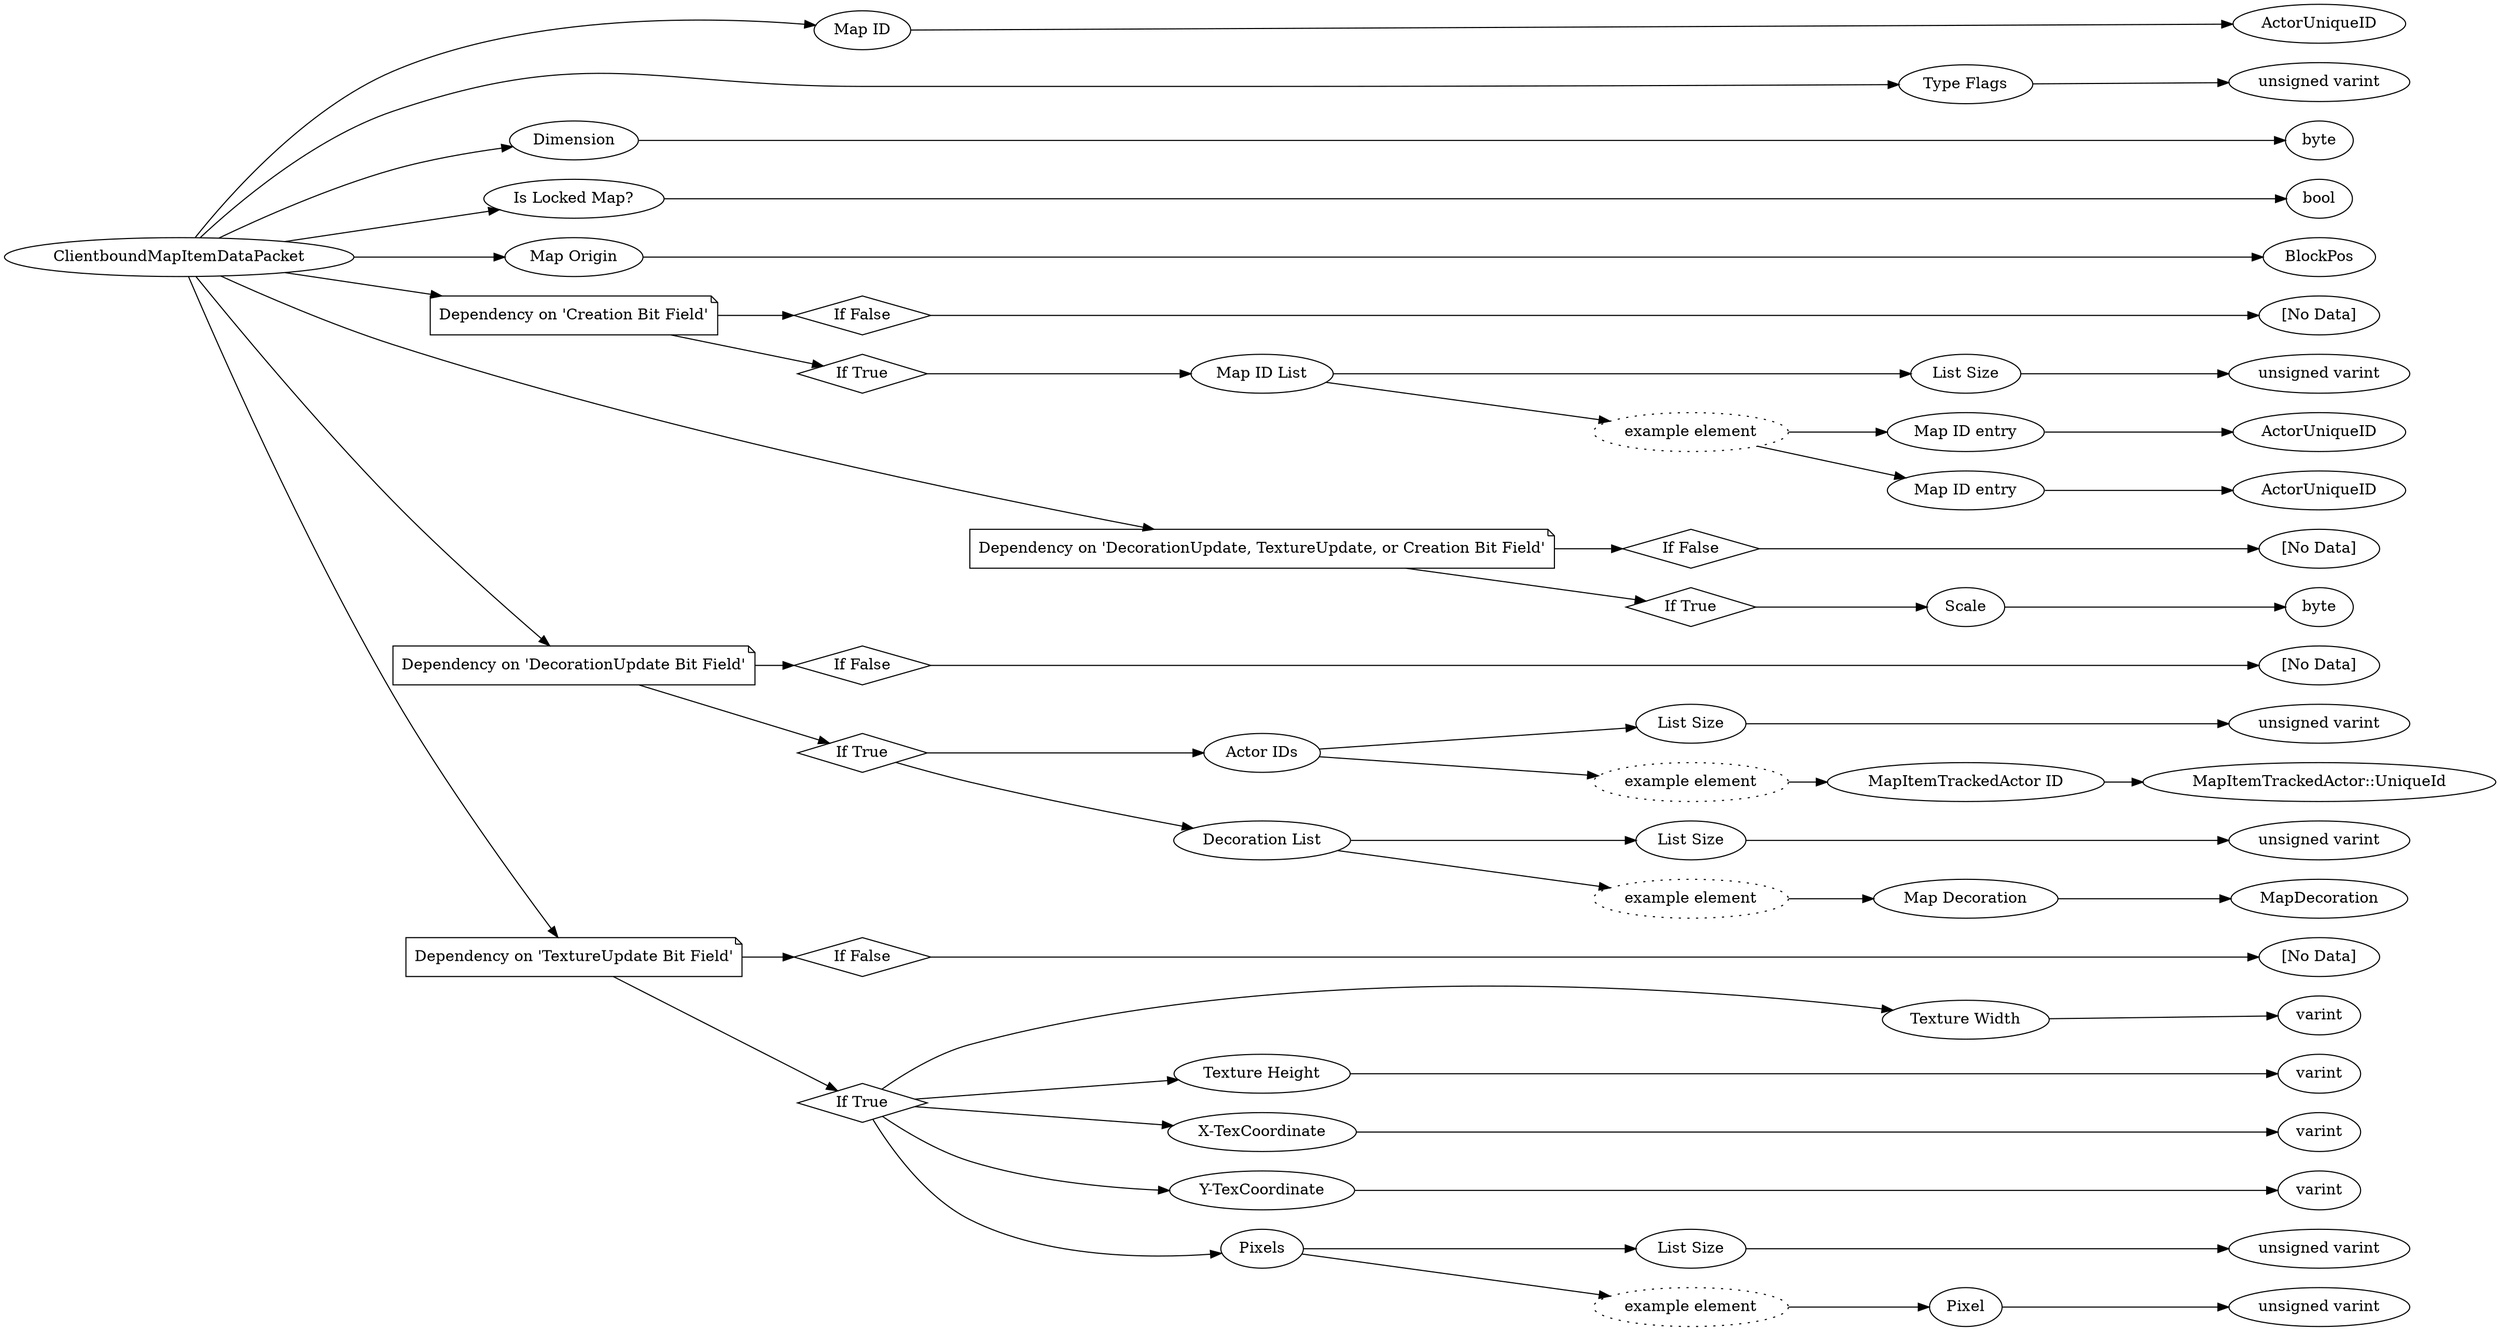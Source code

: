 digraph "ClientboundMapItemDataPacket" {
rankdir = LR
0
0 -> 1
1 -> 2
0 -> 3
3 -> 4
0 -> 5
5 -> 6
0 -> 7
7 -> 8
0 -> 9
9 -> 10
0 -> 11
11 -> 12
12 -> 13
11 -> 14
14 -> 15
15 -> 16
16 -> 17
15 -> 18
18 -> 19
19 -> 20
18 -> 21
21 -> 22
0 -> 23
23 -> 24
24 -> 25
23 -> 26
26 -> 27
27 -> 28
0 -> 29
29 -> 30
30 -> 31
29 -> 32
32 -> 33
33 -> 34
34 -> 35
33 -> 36
36 -> 37
37 -> 50
32 -> 51
51 -> 52
52 -> 53
51 -> 54
54 -> 55
55 -> 69
0 -> 70
70 -> 71
71 -> 72
70 -> 73
73 -> 74
74 -> 75
73 -> 76
76 -> 77
73 -> 78
78 -> 79
73 -> 80
80 -> 81
73 -> 82
82 -> 83
83 -> 84
82 -> 85
85 -> 86
86 -> 87

0 [label="ClientboundMapItemDataPacket",comment="name: \"ClientboundMapItemDataPacket\", typeName: \"\", id: 0, branchId: 67, recurseId: -1, attributes: 0, notes: \"\""];
1 [label="Map ID",comment="name: \"Map ID\", typeName: \"ActorUniqueID\", id: 1, branchId: 0, recurseId: -1, attributes: 256, notes: \"\""];
2 [label="ActorUniqueID",comment="name: \"ActorUniqueID\", typeName: \"\", id: 2, branchId: 0, recurseId: -1, attributes: 512, notes: \"\""];
3 [label="Type Flags",comment="name: \"Type Flags\", typeName: \"\", id: 3, branchId: 0, recurseId: -1, attributes: 0, notes: \"\""];
4 [label="unsigned varint",comment="name: \"unsigned varint\", typeName: \"\", id: 4, branchId: 0, recurseId: -1, attributes: 512, notes: \"\""];
5 [label="Dimension",comment="name: \"Dimension\", typeName: \"\", id: 5, branchId: 0, recurseId: -1, attributes: 0, notes: \"\""];
6 [label="byte",comment="name: \"byte\", typeName: \"\", id: 6, branchId: 0, recurseId: -1, attributes: 512, notes: \"\""];
7 [label="Is Locked Map?",comment="name: \"Is Locked Map?\", typeName: \"\", id: 7, branchId: 0, recurseId: -1, attributes: 0, notes: \"\""];
8 [label="bool",comment="name: \"bool\", typeName: \"\", id: 8, branchId: 0, recurseId: -1, attributes: 512, notes: \"\""];
9 [label="Map Origin",comment="name: \"Map Origin\", typeName: \"BlockPos\", id: 9, branchId: 0, recurseId: -1, attributes: 256, notes: \"\""];
10 [label="BlockPos",comment="name: \"BlockPos\", typeName: \"\", id: 10, branchId: 0, recurseId: -1, attributes: 512, notes: \"\""];
11 [label="Dependency on 'Creation Bit Field'",shape=note,comment="name: \"Dependency on 'Creation Bit Field'\", typeName: \"\", id: 11, branchId: 0, recurseId: -1, attributes: 2, notes: \"\""];
12 [label="If False",shape=diamond,comment="name: \"If False\", typeName: \"\", id: 12, branchId: 0, recurseId: -1, attributes: 4, notes: \"\""];
13 [label="[No Data]",comment="name: \"[No Data]\", typeName: \"\", id: 13, branchId: 0, recurseId: -1, attributes: 512, notes: \"\""];
14 [label="If True",shape=diamond,comment="name: \"If True\", typeName: \"\", id: 14, branchId: 1, recurseId: -1, attributes: 4, notes: \"\""];
15 [label="Map ID List",comment="name: \"Map ID List\", typeName: \"\", id: 15, branchId: 0, recurseId: -1, attributes: 8, notes: \"\""];
16 [label="List Size",comment="name: \"List Size\", typeName: \"\", id: 16, branchId: 0, recurseId: -1, attributes: 0, notes: \"\""];
17 [label="unsigned varint",comment="name: \"unsigned varint\", typeName: \"\", id: 17, branchId: 0, recurseId: -1, attributes: 512, notes: \"\""];
18 [label="example element",style=dotted,comment="name: \"example element\", typeName: \"\", id: 18, branchId: 0, recurseId: -1, attributes: 16, notes: \"\""];
19 [label="Map ID entry",comment="name: \"Map ID entry\", typeName: \"ActorUniqueID\", id: 19, branchId: 0, recurseId: -1, attributes: 256, notes: \"\""];
20 [label="ActorUniqueID",comment="name: \"ActorUniqueID\", typeName: \"\", id: 20, branchId: 0, recurseId: -1, attributes: 512, notes: \"\""];
21 [label="Map ID entry",comment="name: \"Map ID entry\", typeName: \"ActorUniqueID\", id: 21, branchId: 0, recurseId: -1, attributes: 256, notes: \"\""];
22 [label="ActorUniqueID",comment="name: \"ActorUniqueID\", typeName: \"\", id: 22, branchId: 0, recurseId: -1, attributes: 512, notes: \"\""];
23 [label="Dependency on 'DecorationUpdate, TextureUpdate, or Creation Bit Field'",shape=note,comment="name: \"Dependency on 'DecorationUpdate, TextureUpdate, or Creation Bit Field'\", typeName: \"\", id: 23, branchId: 0, recurseId: -1, attributes: 2, notes: \"\""];
24 [label="If False",shape=diamond,comment="name: \"If False\", typeName: \"\", id: 24, branchId: 0, recurseId: -1, attributes: 4, notes: \"\""];
25 [label="[No Data]",comment="name: \"[No Data]\", typeName: \"\", id: 25, branchId: 0, recurseId: -1, attributes: 512, notes: \"\""];
26 [label="If True",shape=diamond,comment="name: \"If True\", typeName: \"\", id: 26, branchId: 1, recurseId: -1, attributes: 4, notes: \"\""];
27 [label="Scale",comment="name: \"Scale\", typeName: \"\", id: 27, branchId: 0, recurseId: -1, attributes: 0, notes: \"\""];
28 [label="byte",comment="name: \"byte\", typeName: \"\", id: 28, branchId: 0, recurseId: -1, attributes: 512, notes: \"\""];
29 [label="Dependency on 'DecorationUpdate Bit Field'",shape=note,comment="name: \"Dependency on 'DecorationUpdate Bit Field'\", typeName: \"\", id: 29, branchId: 0, recurseId: -1, attributes: 2, notes: \"\""];
30 [label="If False",shape=diamond,comment="name: \"If False\", typeName: \"\", id: 30, branchId: 0, recurseId: -1, attributes: 4, notes: \"\""];
31 [label="[No Data]",comment="name: \"[No Data]\", typeName: \"\", id: 31, branchId: 0, recurseId: -1, attributes: 512, notes: \"\""];
32 [label="If True",shape=diamond,comment="name: \"If True\", typeName: \"\", id: 32, branchId: 1, recurseId: -1, attributes: 4, notes: \"\""];
33 [label="Actor IDs",comment="name: \"Actor IDs\", typeName: \"\", id: 33, branchId: 0, recurseId: -1, attributes: 8, notes: \"\""];
34 [label="List Size",comment="name: \"List Size\", typeName: \"\", id: 34, branchId: 0, recurseId: -1, attributes: 0, notes: \"\""];
35 [label="unsigned varint",comment="name: \"unsigned varint\", typeName: \"\", id: 35, branchId: 0, recurseId: -1, attributes: 512, notes: \"\""];
36 [label="example element",style=dotted,comment="name: \"example element\", typeName: \"\", id: 36, branchId: 0, recurseId: -1, attributes: 16, notes: \"\""];
37 [label="MapItemTrackedActor ID",comment="name: \"MapItemTrackedActor ID\", typeName: \"MapItemTrackedActor::UniqueId\", id: 37, branchId: 0, recurseId: -1, attributes: 256, notes: \"\""];
50 [label="MapItemTrackedActor::UniqueId",comment="name: \"MapItemTrackedActor::UniqueId\", typeName: \"\", id: 50, branchId: 0, recurseId: -1, attributes: 512, notes: \"\""];
51 [label="Decoration List",comment="name: \"Decoration List\", typeName: \"\", id: 51, branchId: 0, recurseId: -1, attributes: 8, notes: \"\""];
52 [label="List Size",comment="name: \"List Size\", typeName: \"\", id: 52, branchId: 0, recurseId: -1, attributes: 0, notes: \"\""];
53 [label="unsigned varint",comment="name: \"unsigned varint\", typeName: \"\", id: 53, branchId: 0, recurseId: -1, attributes: 512, notes: \"\""];
54 [label="example element",style=dotted,comment="name: \"example element\", typeName: \"\", id: 54, branchId: 0, recurseId: -1, attributes: 16, notes: \"\""];
55 [label="Map Decoration",comment="name: \"Map Decoration\", typeName: \"MapDecoration\", id: 55, branchId: 0, recurseId: -1, attributes: 256, notes: \"\""];
69 [label="MapDecoration",comment="name: \"MapDecoration\", typeName: \"\", id: 69, branchId: 0, recurseId: -1, attributes: 512, notes: \"\""];
70 [label="Dependency on 'TextureUpdate Bit Field'",shape=note,comment="name: \"Dependency on 'TextureUpdate Bit Field'\", typeName: \"\", id: 70, branchId: 0, recurseId: -1, attributes: 2, notes: \"\""];
71 [label="If False",shape=diamond,comment="name: \"If False\", typeName: \"\", id: 71, branchId: 0, recurseId: -1, attributes: 4, notes: \"\""];
72 [label="[No Data]",comment="name: \"[No Data]\", typeName: \"\", id: 72, branchId: 0, recurseId: -1, attributes: 512, notes: \"\""];
73 [label="If True",shape=diamond,comment="name: \"If True\", typeName: \"\", id: 73, branchId: 1, recurseId: -1, attributes: 4, notes: \"\""];
74 [label="Texture Width",comment="name: \"Texture Width\", typeName: \"\", id: 74, branchId: 0, recurseId: -1, attributes: 0, notes: \"\""];
75 [label="varint",comment="name: \"varint\", typeName: \"\", id: 75, branchId: 0, recurseId: -1, attributes: 512, notes: \"\""];
76 [label="Texture Height",comment="name: \"Texture Height\", typeName: \"\", id: 76, branchId: 0, recurseId: -1, attributes: 0, notes: \"\""];
77 [label="varint",comment="name: \"varint\", typeName: \"\", id: 77, branchId: 0, recurseId: -1, attributes: 512, notes: \"\""];
78 [label="X-TexCoordinate",comment="name: \"X-TexCoordinate\", typeName: \"\", id: 78, branchId: 0, recurseId: -1, attributes: 0, notes: \"\""];
79 [label="varint",comment="name: \"varint\", typeName: \"\", id: 79, branchId: 0, recurseId: -1, attributes: 512, notes: \"\""];
80 [label="Y-TexCoordinate",comment="name: \"Y-TexCoordinate\", typeName: \"\", id: 80, branchId: 0, recurseId: -1, attributes: 0, notes: \"\""];
81 [label="varint",comment="name: \"varint\", typeName: \"\", id: 81, branchId: 0, recurseId: -1, attributes: 512, notes: \"\""];
82 [label="Pixels",comment="name: \"Pixels\", typeName: \"\", id: 82, branchId: 0, recurseId: -1, attributes: 8, notes: \"\""];
83 [label="List Size",comment="name: \"List Size\", typeName: \"\", id: 83, branchId: 0, recurseId: -1, attributes: 0, notes: \"\""];
84 [label="unsigned varint",comment="name: \"unsigned varint\", typeName: \"\", id: 84, branchId: 0, recurseId: -1, attributes: 512, notes: \"\""];
85 [label="example element",style=dotted,comment="name: \"example element\", typeName: \"\", id: 85, branchId: 0, recurseId: -1, attributes: 16, notes: \"\""];
86 [label="Pixel",comment="name: \"Pixel\", typeName: \"\", id: 86, branchId: 0, recurseId: -1, attributes: 0, notes: \"\""];
87 [label="unsigned varint",comment="name: \"unsigned varint\", typeName: \"\", id: 87, branchId: 0, recurseId: -1, attributes: 512, notes: \"\""];
{ rank = max;2;4;6;8;10;13;17;20;22;25;28;31;35;50;53;69;72;75;77;79;81;84;87}

}
